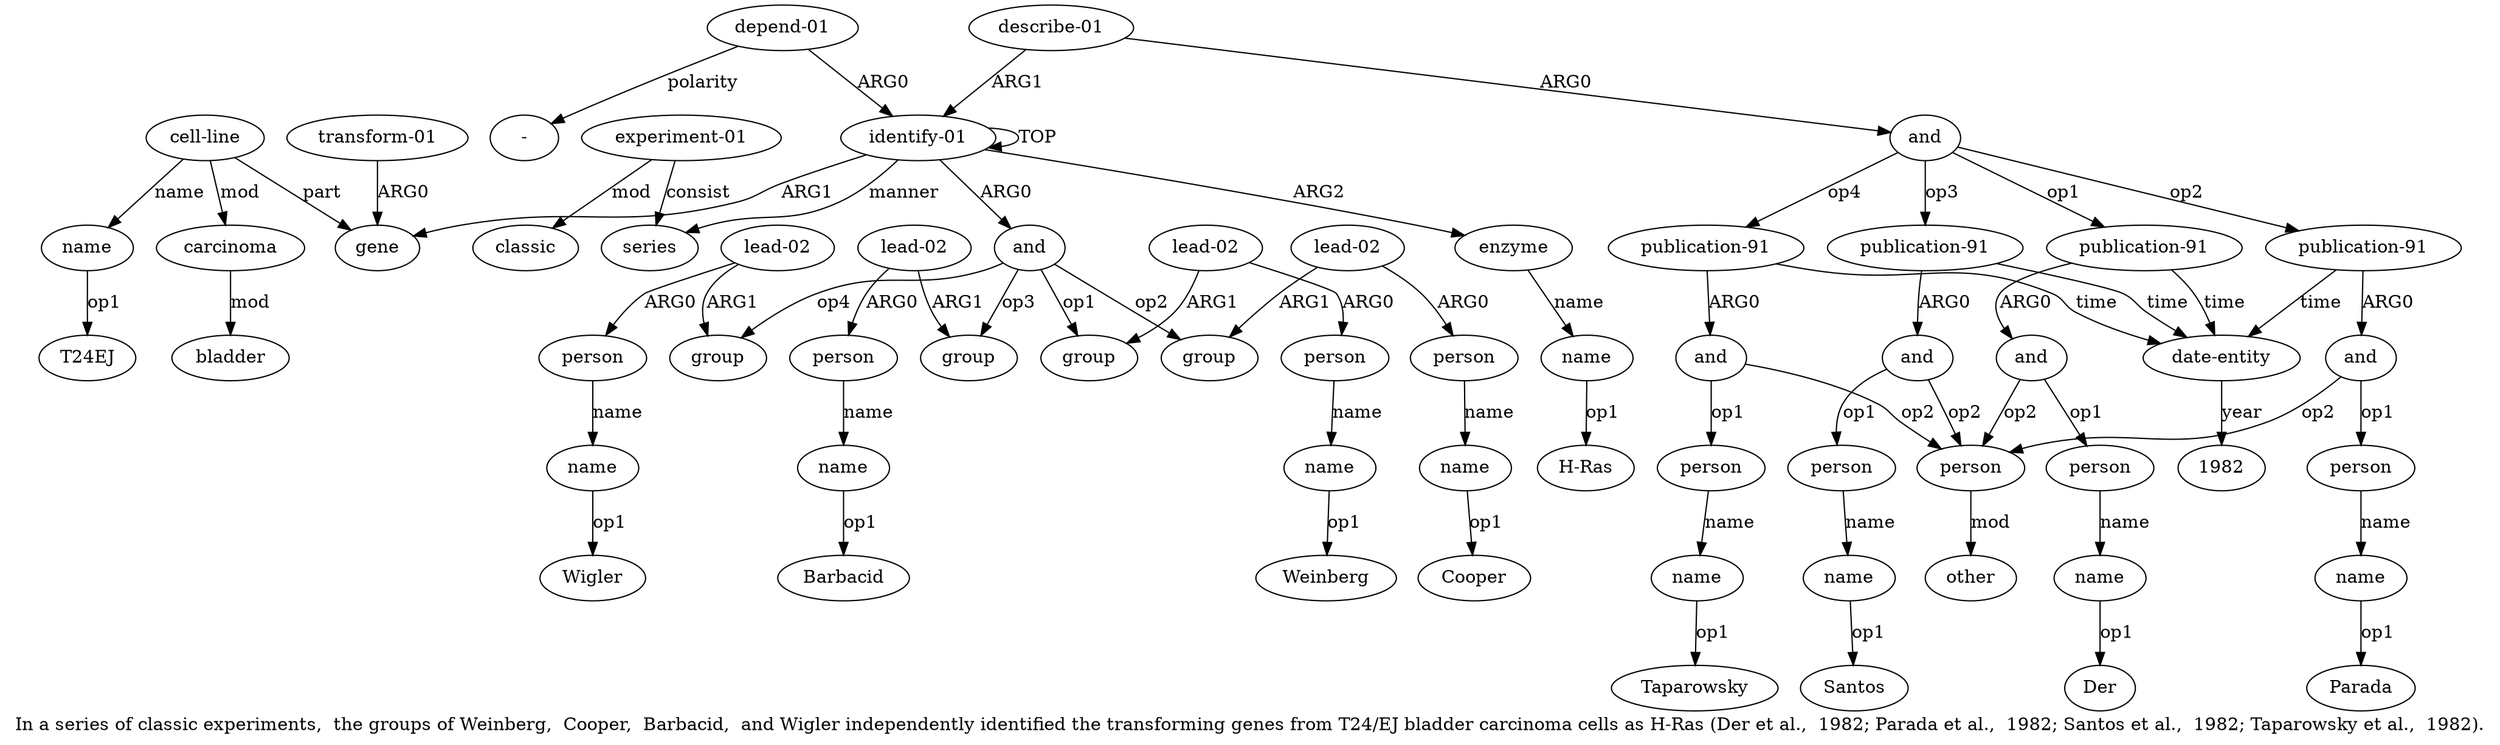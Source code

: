 digraph  {
	graph [label="In a series of classic experiments,  the groups of Weinberg,  Cooper,  Barbacid,  and Wigler independently identified the transforming \
genes from T24/EJ bladder carcinoma cells as H-Ras (Der et al.,  1982; Parada et al.,  1982; Santos et al.,  1982; Taparowsky et \
al.,  1982)."];
	node [label="\N"];
	a20	 [color=black,
		gold_ind=20,
		gold_label="cell-line",
		label="cell-line",
		test_ind=20,
		test_label="cell-line"];
	a21	 [color=black,
		gold_ind=21,
		gold_label=name,
		label=name,
		test_ind=21,
		test_label=name];
	a20 -> a21 [key=0,
	color=black,
	gold_label=name,
	label=name,
	test_label=name];
a22 [color=black,
	gold_ind=22,
	gold_label=carcinoma,
	label=carcinoma,
	test_ind=22,
	test_label=carcinoma];
a20 -> a22 [key=0,
color=black,
gold_label=mod,
label=mod,
test_label=mod];
a18 [color=black,
gold_ind=18,
gold_label=gene,
label=gene,
test_ind=18,
test_label=gene];
a20 -> a18 [key=0,
color=black,
gold_label=part,
label=part,
test_label=part];
"a21 T24EJ" [color=black,
gold_ind=-1,
gold_label=T24EJ,
label=T24EJ,
test_ind=-1,
test_label=T24EJ];
a21 -> "a21 T24EJ" [key=0,
color=black,
gold_label=op1,
label=op1,
test_label=op1];
a23 [color=black,
gold_ind=23,
gold_label=bladder,
label=bladder,
test_ind=23,
test_label=bladder];
a22 -> a23 [key=0,
color=black,
gold_label=mod,
label=mod,
test_label=mod];
a24 [color=black,
gold_ind=24,
gold_label=enzyme,
label=enzyme,
test_ind=24,
test_label=enzyme];
a25 [color=black,
gold_ind=25,
gold_label=name,
label=name,
test_ind=25,
test_label=name];
a24 -> a25 [key=0,
color=black,
gold_label=name,
label=name,
test_label=name];
"a25 H-Ras" [color=black,
gold_ind=-1,
gold_label="H-Ras",
label="H-Ras",
test_ind=-1,
test_label="H-Ras"];
a25 -> "a25 H-Ras" [key=0,
color=black,
gold_label=op1,
label=op1,
test_label=op1];
a26 [color=black,
gold_ind=26,
gold_label=series,
label=series,
test_ind=26,
test_label=series];
a27 [color=black,
gold_ind=27,
gold_label="experiment-01",
label="experiment-01",
test_ind=27,
test_label="experiment-01"];
a27 -> a26 [key=0,
color=black,
gold_label=consist,
label=consist,
test_label=consist];
a28 [color=black,
gold_ind=28,
gold_label=classic,
label=classic,
test_ind=28,
test_label=classic];
a27 -> a28 [key=0,
color=black,
gold_label=mod,
label=mod,
test_label=mod];
a29 [color=black,
gold_ind=29,
gold_label="depend-01",
label="depend-01",
test_ind=29,
test_label="depend-01"];
"a29 -" [color=black,
gold_ind=-1,
gold_label="-",
label="-",
test_ind=-1,
test_label="-"];
a29 -> "a29 -" [key=0,
color=black,
gold_label=polarity,
label=polarity,
test_label=polarity];
a0 [color=black,
gold_ind=0,
gold_label="identify-01",
label="identify-01",
test_ind=0,
test_label="identify-01"];
a29 -> a0 [key=0,
color=black,
gold_label=ARG0,
label=ARG0,
test_label=ARG0];
a31 [color=black,
gold_ind=31,
gold_label=and,
label=and,
test_ind=31,
test_label=and];
a32 [color=black,
gold_ind=32,
gold_label="publication-91",
label="publication-91",
test_ind=32,
test_label="publication-91"];
a31 -> a32 [key=0,
color=black,
gold_label=op1,
label=op1,
test_label=op1];
a39 [color=black,
gold_ind=39,
gold_label="publication-91",
label="publication-91",
test_ind=39,
test_label="publication-91"];
a31 -> a39 [key=0,
color=black,
gold_label=op2,
label=op2,
test_label=op2];
a47 [color=black,
gold_ind=47,
gold_label="publication-91",
label="publication-91",
test_ind=47,
test_label="publication-91"];
a31 -> a47 [key=0,
color=black,
gold_label=op4,
label=op4,
test_label=op4];
a43 [color=black,
gold_ind=43,
gold_label="publication-91",
label="publication-91",
test_ind=43,
test_label="publication-91"];
a31 -> a43 [key=0,
color=black,
gold_label=op3,
label=op3,
test_label=op3];
"a5 Weinberg" [color=black,
gold_ind=-1,
gold_label=Weinberg,
label=Weinberg,
test_ind=-1,
test_label=Weinberg];
a30 [color=black,
gold_ind=30,
gold_label="describe-01",
label="describe-01",
test_ind=30,
test_label="describe-01"];
a30 -> a31 [key=0,
color=black,
gold_label=ARG0,
label=ARG0,
test_label=ARG0];
a30 -> a0 [key=0,
color=black,
gold_label=ARG1,
label=ARG1,
test_label=ARG1];
a37 [color=black,
gold_ind=37,
gold_label=other,
label=other,
test_ind=37,
test_label=other];
a36 [color=black,
gold_ind=36,
gold_label=person,
label=person,
test_ind=36,
test_label=person];
a36 -> a37 [key=0,
color=black,
gold_label=mod,
label=mod,
test_label=mod];
a33 [color=black,
gold_ind=33,
gold_label=and,
label=and,
test_ind=33,
test_label=and];
a33 -> a36 [key=0,
color=black,
gold_label=op2,
label=op2,
test_label=op2];
a34 [color=black,
gold_ind=34,
gold_label=person,
label=person,
test_ind=34,
test_label=person];
a33 -> a34 [key=0,
color=black,
gold_label=op1,
label=op1,
test_label=op1];
"a38 1982" [color=black,
gold_ind=-1,
gold_label=1982,
label=1982,
test_ind=-1,
test_label=1982];
a35 [color=black,
gold_ind=35,
gold_label=name,
label=name,
test_ind=35,
test_label=name];
"a35 Der" [color=black,
gold_ind=-1,
gold_label=Der,
label=Der,
test_ind=-1,
test_label=Der];
a35 -> "a35 Der" [key=0,
color=black,
gold_label=op1,
label=op1,
test_label=op1];
a34 -> a35 [key=0,
color=black,
gold_label=name,
label=name,
test_label=name];
a50 [color=black,
gold_ind=50,
gold_label=name,
label=name,
test_ind=50,
test_label=name];
"a50 Taparowsky" [color=black,
gold_ind=-1,
gold_label=Taparowsky,
label=Taparowsky,
test_ind=-1,
test_label=Taparowsky];
a50 -> "a50 Taparowsky" [key=0,
color=black,
gold_label=op1,
label=op1,
test_label=op1];
"a13 Barbacid" [color=black,
gold_ind=-1,
gold_label=Barbacid,
label=Barbacid,
test_ind=-1,
test_label=Barbacid];
"a46 Santos" [color=black,
gold_ind=-1,
gold_label=Santos,
label=Santos,
test_ind=-1,
test_label=Santos];
a32 -> a33 [key=0,
color=black,
gold_label=ARG0,
label=ARG0,
test_label=ARG0];
a38 [color=black,
gold_ind=38,
gold_label="date-entity",
label="date-entity",
test_ind=38,
test_label="date-entity"];
a32 -> a38 [key=0,
color=black,
gold_label=time,
label=time,
test_label=time];
a15 [color=black,
gold_ind=15,
gold_label="lead-02",
label="lead-02",
test_ind=15,
test_label="lead-02"];
a14 [color=black,
gold_ind=14,
gold_label=group,
label=group,
test_ind=14,
test_label=group];
a15 -> a14 [key=0,
color=black,
gold_label=ARG1,
label=ARG1,
test_label=ARG1];
a16 [color=black,
gold_ind=16,
gold_label=person,
label=person,
test_ind=16,
test_label=person];
a15 -> a16 [key=0,
color=black,
gold_label=ARG0,
label=ARG0,
test_label=ARG0];
a17 [color=black,
gold_ind=17,
gold_label=name,
label=name,
test_ind=17,
test_label=name];
"a17 Wigler" [color=black,
gold_ind=-1,
gold_label=Wigler,
label=Wigler,
test_ind=-1,
test_label=Wigler];
a17 -> "a17 Wigler" [key=0,
color=black,
gold_label=op1,
label=op1,
test_label=op1];
a16 -> a17 [key=0,
color=black,
gold_label=name,
label=name,
test_label=name];
a11 [color=black,
gold_ind=11,
gold_label="lead-02",
label="lead-02",
test_ind=11,
test_label="lead-02"];
a10 [color=black,
gold_ind=10,
gold_label=group,
label=group,
test_ind=10,
test_label=group];
a11 -> a10 [key=0,
color=black,
gold_label=ARG1,
label=ARG1,
test_label=ARG1];
a12 [color=black,
gold_ind=12,
gold_label=person,
label=person,
test_ind=12,
test_label=person];
a11 -> a12 [key=0,
color=black,
gold_label=ARG0,
label=ARG0,
test_label=ARG0];
a13 [color=black,
gold_ind=13,
gold_label=name,
label=name,
test_ind=13,
test_label=name];
a13 -> "a13 Barbacid" [key=0,
color=black,
gold_label=op1,
label=op1,
test_label=op1];
a12 -> a13 [key=0,
color=black,
gold_label=name,
label=name,
test_label=name];
a39 -> a38 [key=0,
color=black,
gold_label=time,
label=time,
test_label=time];
a40 [color=black,
gold_ind=40,
gold_label=and,
label=and,
test_ind=40,
test_label=and];
a39 -> a40 [key=0,
color=black,
gold_label=ARG0,
label=ARG0,
test_label=ARG0];
a38 -> "a38 1982" [key=0,
color=black,
gold_label=year,
label=year,
test_label=year];
a19 [color=black,
gold_ind=19,
gold_label="transform-01",
label="transform-01",
test_ind=19,
test_label="transform-01"];
a19 -> a18 [key=0,
color=black,
gold_label=ARG0,
label=ARG0,
test_label=ARG0];
a1 [color=black,
gold_ind=1,
gold_label=and,
label=and,
test_ind=1,
test_label=and];
a1 -> a14 [key=0,
color=black,
gold_label=op4,
label=op4,
test_label=op4];
a1 -> a10 [key=0,
color=black,
gold_label=op3,
label=op3,
test_label=op3];
a2 [color=black,
gold_ind=2,
gold_label=group,
label=group,
test_ind=2,
test_label=group];
a1 -> a2 [key=0,
color=black,
gold_label=op1,
label=op1,
test_label=op1];
a6 [color=black,
gold_ind=6,
gold_label=group,
label=group,
test_ind=6,
test_label=group];
a1 -> a6 [key=0,
color=black,
gold_label=op2,
label=op2,
test_label=op2];
a0 -> a24 [key=0,
color=black,
gold_label=ARG2,
label=ARG2,
test_label=ARG2];
a0 -> a26 [key=0,
color=black,
gold_label=manner,
label=manner,
test_label=manner];
a0 -> a18 [key=0,
color=black,
gold_label=ARG1,
label=ARG1,
test_label=ARG1];
a0 -> a1 [key=0,
color=black,
gold_label=ARG0,
label=ARG0,
test_label=ARG0];
a0 -> a0 [key=0,
color=black,
gold_label=TOP,
label=TOP,
test_label=TOP];
a3 [color=black,
gold_ind=3,
gold_label="lead-02",
label="lead-02",
test_ind=3,
test_label="lead-02"];
a3 -> a2 [key=0,
color=black,
gold_label=ARG1,
label=ARG1,
test_label=ARG1];
a4 [color=black,
gold_ind=4,
gold_label=person,
label=person,
test_ind=4,
test_label=person];
a3 -> a4 [key=0,
color=black,
gold_label=ARG0,
label=ARG0,
test_label=ARG0];
a5 [color=black,
gold_ind=5,
gold_label=name,
label=name,
test_ind=5,
test_label=name];
a5 -> "a5 Weinberg" [key=0,
color=black,
gold_label=op1,
label=op1,
test_label=op1];
a4 -> a5 [key=0,
color=black,
gold_label=name,
label=name,
test_label=name];
a7 [color=black,
gold_ind=7,
gold_label="lead-02",
label="lead-02",
test_ind=7,
test_label="lead-02"];
a7 -> a6 [key=0,
color=black,
gold_label=ARG1,
label=ARG1,
test_label=ARG1];
a8 [color=black,
gold_ind=8,
gold_label=person,
label=person,
test_ind=8,
test_label=person];
a7 -> a8 [key=0,
color=black,
gold_label=ARG0,
label=ARG0,
test_label=ARG0];
a9 [color=black,
gold_ind=9,
gold_label=name,
label=name,
test_ind=9,
test_label=name];
"a9 Cooper" [color=black,
gold_ind=-1,
gold_label=Cooper,
label=Cooper,
test_ind=-1,
test_label=Cooper];
a9 -> "a9 Cooper" [key=0,
color=black,
gold_label=op1,
label=op1,
test_label=op1];
a8 -> a9 [key=0,
color=black,
gold_label=name,
label=name,
test_label=name];
"a42 Parada" [color=black,
gold_ind=-1,
gold_label=Parada,
label=Parada,
test_ind=-1,
test_label=Parada];
a46 [color=black,
gold_ind=46,
gold_label=name,
label=name,
test_ind=46,
test_label=name];
a46 -> "a46 Santos" [key=0,
color=black,
gold_label=op1,
label=op1,
test_label=op1];
a47 -> a38 [key=0,
color=black,
gold_label=time,
label=time,
test_label=time];
a48 [color=black,
gold_ind=48,
gold_label=and,
label=and,
test_ind=48,
test_label=and];
a47 -> a48 [key=0,
color=black,
gold_label=ARG0,
label=ARG0,
test_label=ARG0];
a44 [color=black,
gold_ind=44,
gold_label=and,
label=and,
test_ind=44,
test_label=and];
a44 -> a36 [key=0,
color=black,
gold_label=op2,
label=op2,
test_label=op2];
a45 [color=black,
gold_ind=45,
gold_label=person,
label=person,
test_ind=45,
test_label=person];
a44 -> a45 [key=0,
color=black,
gold_label=op1,
label=op1,
test_label=op1];
a45 -> a46 [key=0,
color=black,
gold_label=name,
label=name,
test_label=name];
a42 [color=black,
gold_ind=42,
gold_label=name,
label=name,
test_ind=42,
test_label=name];
a42 -> "a42 Parada" [key=0,
color=black,
gold_label=op1,
label=op1,
test_label=op1];
a43 -> a38 [key=0,
color=black,
gold_label=time,
label=time,
test_label=time];
a43 -> a44 [key=0,
color=black,
gold_label=ARG0,
label=ARG0,
test_label=ARG0];
a40 -> a36 [key=0,
color=black,
gold_label=op2,
label=op2,
test_label=op2];
a41 [color=black,
gold_ind=41,
gold_label=person,
label=person,
test_ind=41,
test_label=person];
a40 -> a41 [key=0,
color=black,
gold_label=op1,
label=op1,
test_label=op1];
a41 -> a42 [key=0,
color=black,
gold_label=name,
label=name,
test_label=name];
a48 -> a36 [key=0,
color=black,
gold_label=op2,
label=op2,
test_label=op2];
a49 [color=black,
gold_ind=49,
gold_label=person,
label=person,
test_ind=49,
test_label=person];
a48 -> a49 [key=0,
color=black,
gold_label=op1,
label=op1,
test_label=op1];
a49 -> a50 [key=0,
color=black,
gold_label=name,
label=name,
test_label=name];
}
